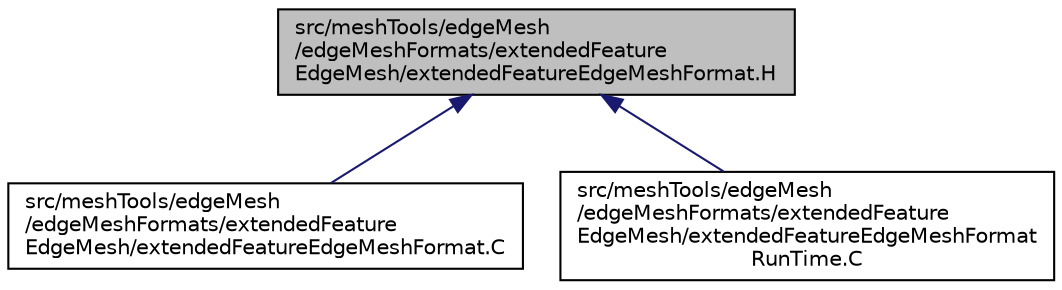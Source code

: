 digraph "src/meshTools/edgeMesh/edgeMeshFormats/extendedFeatureEdgeMesh/extendedFeatureEdgeMeshFormat.H"
{
  bgcolor="transparent";
  edge [fontname="Helvetica",fontsize="10",labelfontname="Helvetica",labelfontsize="10"];
  node [fontname="Helvetica",fontsize="10",shape=record];
  Node1 [label="src/meshTools/edgeMesh\l/edgeMeshFormats/extendedFeature\lEdgeMesh/extendedFeatureEdgeMeshFormat.H",height=0.2,width=0.4,color="black", fillcolor="grey75", style="filled" fontcolor="black"];
  Node1 -> Node2 [dir="back",color="midnightblue",fontsize="10",style="solid",fontname="Helvetica"];
  Node2 [label="src/meshTools/edgeMesh\l/edgeMeshFormats/extendedFeature\lEdgeMesh/extendedFeatureEdgeMeshFormat.C",height=0.2,width=0.4,color="black",URL="$extendedFeatureEdgeMeshFormat_8C.html"];
  Node1 -> Node3 [dir="back",color="midnightblue",fontsize="10",style="solid",fontname="Helvetica"];
  Node3 [label="src/meshTools/edgeMesh\l/edgeMeshFormats/extendedFeature\lEdgeMesh/extendedFeatureEdgeMeshFormat\lRunTime.C",height=0.2,width=0.4,color="black",URL="$extendedFeatureEdgeMeshFormatRunTime_8C.html"];
}
